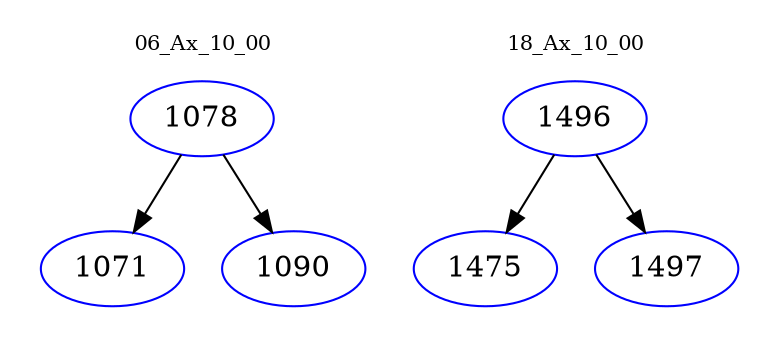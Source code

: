 digraph{
subgraph cluster_0 {
color = white
label = "06_Ax_10_00";
fontsize=10;
T0_1078 [label="1078", color="blue"]
T0_1078 -> T0_1071 [color="black"]
T0_1071 [label="1071", color="blue"]
T0_1078 -> T0_1090 [color="black"]
T0_1090 [label="1090", color="blue"]
}
subgraph cluster_1 {
color = white
label = "18_Ax_10_00";
fontsize=10;
T1_1496 [label="1496", color="blue"]
T1_1496 -> T1_1475 [color="black"]
T1_1475 [label="1475", color="blue"]
T1_1496 -> T1_1497 [color="black"]
T1_1497 [label="1497", color="blue"]
}
}
